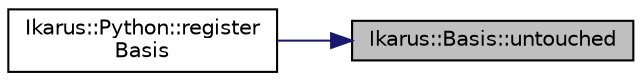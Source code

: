 digraph "Ikarus::Basis::untouched"
{
 // LATEX_PDF_SIZE
  edge [fontname="Helvetica",fontsize="10",labelfontname="Helvetica",labelfontsize="10"];
  node [fontname="Helvetica",fontsize="10",shape=record];
  rankdir="RL";
  Node1 [label="Ikarus::Basis::untouched",height=0.2,width=0.4,color="black", fillcolor="grey75", style="filled", fontcolor="black",tooltip="Returns a reference to the untouched version of the basis."];
  Node1 -> Node2 [dir="back",color="midnightblue",fontsize="10",style="solid",fontname="Helvetica"];
  Node2 [label="Ikarus::Python::register\lBasis",height=0.2,width=0.4,color="black", fillcolor="white", style="filled",URL="$d0/d61/a00302.html#ga3792308fbe7fa149d290329ed46c5bb9",tooltip="Register a Python wrapper for an Ikarus basis class."];
}
